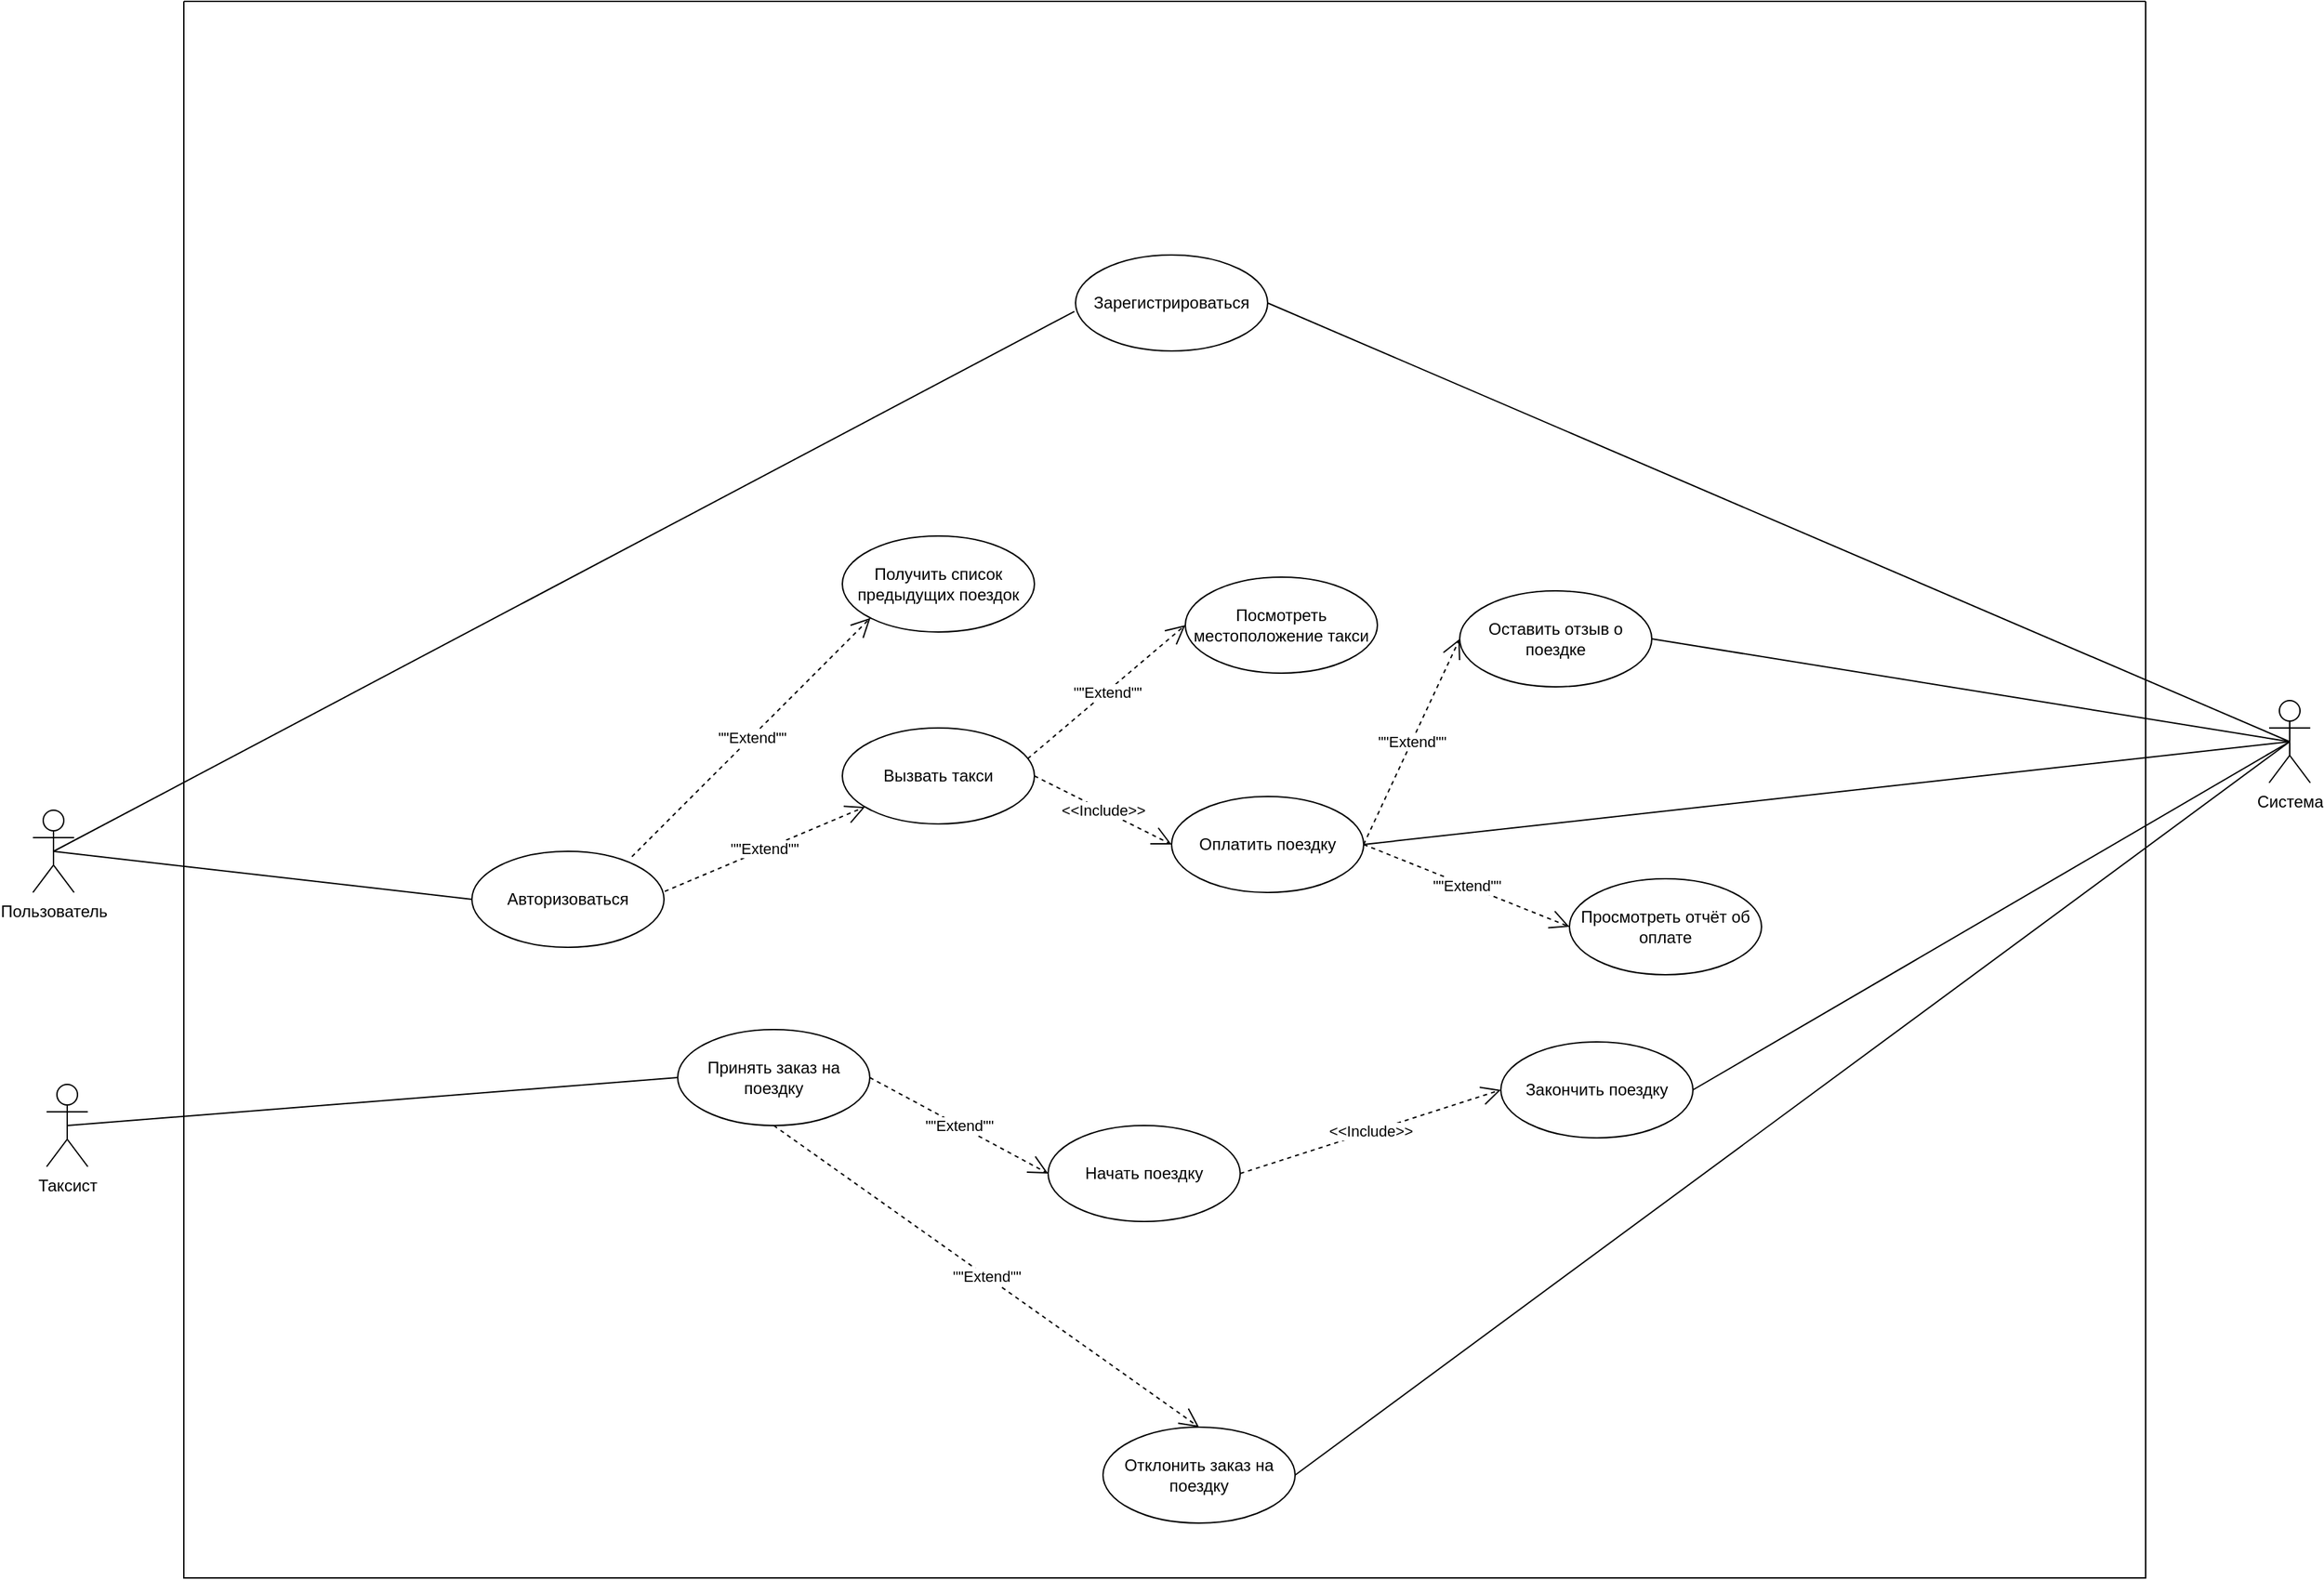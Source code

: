 <mxfile version="22.0.4" type="github">
  <diagram name="Страница — 1" id="w36zMTe6NZIjlMsrZG2o">
    <mxGraphModel dx="2555" dy="958" grid="1" gridSize="10" guides="1" tooltips="1" connect="1" arrows="1" fold="1" page="1" pageScale="1" pageWidth="827" pageHeight="1169" math="0" shadow="0">
      <root>
        <mxCell id="0" />
        <mxCell id="1" parent="0" />
        <mxCell id="HUOojAvi6_j62QEI-yOp-2" value="Пользователь" style="shape=umlActor;verticalLabelPosition=bottom;verticalAlign=top;html=1;" vertex="1" parent="1">
          <mxGeometry x="-220" y="1000" width="30" height="60" as="geometry" />
        </mxCell>
        <mxCell id="HUOojAvi6_j62QEI-yOp-5" value="" style="swimlane;startSize=0;" vertex="1" parent="1">
          <mxGeometry x="-110" y="410" width="1430" height="1150" as="geometry" />
        </mxCell>
        <mxCell id="HUOojAvi6_j62QEI-yOp-41" value="Зарегистрироваться" style="ellipse;whiteSpace=wrap;html=1;" vertex="1" parent="HUOojAvi6_j62QEI-yOp-5">
          <mxGeometry x="650" y="185" width="140" height="70" as="geometry" />
        </mxCell>
        <mxCell id="HUOojAvi6_j62QEI-yOp-42" value="Авторизоваться" style="ellipse;whiteSpace=wrap;html=1;" vertex="1" parent="HUOojAvi6_j62QEI-yOp-5">
          <mxGeometry x="210" y="620" width="140" height="70" as="geometry" />
        </mxCell>
        <mxCell id="HUOojAvi6_j62QEI-yOp-43" value="Вызвать такси" style="ellipse;whiteSpace=wrap;html=1;" vertex="1" parent="HUOojAvi6_j62QEI-yOp-5">
          <mxGeometry x="480" y="530" width="140" height="70" as="geometry" />
        </mxCell>
        <mxCell id="HUOojAvi6_j62QEI-yOp-47" value="&quot;&quot;Extend&quot;&quot;" style="endArrow=open;endSize=12;dashed=1;html=1;rounded=0;exitX=1.004;exitY=0.417;exitDx=0;exitDy=0;exitPerimeter=0;" edge="1" parent="HUOojAvi6_j62QEI-yOp-5" source="HUOojAvi6_j62QEI-yOp-42" target="HUOojAvi6_j62QEI-yOp-43">
          <mxGeometry width="160" relative="1" as="geometry">
            <mxPoint x="370" y="627" as="sourcePoint" />
            <mxPoint x="461" y="620" as="targetPoint" />
          </mxGeometry>
        </mxCell>
        <mxCell id="HUOojAvi6_j62QEI-yOp-49" value="Принять заказ на поездку" style="ellipse;whiteSpace=wrap;html=1;" vertex="1" parent="HUOojAvi6_j62QEI-yOp-5">
          <mxGeometry x="360" y="750" width="140" height="70" as="geometry" />
        </mxCell>
        <mxCell id="HUOojAvi6_j62QEI-yOp-53" value="Отклонить заказ на поездку" style="ellipse;whiteSpace=wrap;html=1;" vertex="1" parent="HUOojAvi6_j62QEI-yOp-5">
          <mxGeometry x="670" y="1040" width="140" height="70" as="geometry" />
        </mxCell>
        <mxCell id="HUOojAvi6_j62QEI-yOp-57" value="&quot;&quot;Extend&quot;&quot;" style="endArrow=open;endSize=12;dashed=1;html=1;rounded=0;exitX=0.5;exitY=1;exitDx=0;exitDy=0;entryX=0.5;entryY=0;entryDx=0;entryDy=0;" edge="1" parent="HUOojAvi6_j62QEI-yOp-5" source="HUOojAvi6_j62QEI-yOp-49" target="HUOojAvi6_j62QEI-yOp-53">
          <mxGeometry width="160" relative="1" as="geometry">
            <mxPoint x="540" y="820" as="sourcePoint" />
            <mxPoint x="626" y="871" as="targetPoint" />
          </mxGeometry>
        </mxCell>
        <mxCell id="HUOojAvi6_j62QEI-yOp-58" value="Начать поездку" style="ellipse;whiteSpace=wrap;html=1;" vertex="1" parent="HUOojAvi6_j62QEI-yOp-5">
          <mxGeometry x="630" y="820" width="140" height="70" as="geometry" />
        </mxCell>
        <mxCell id="HUOojAvi6_j62QEI-yOp-59" value="Закончить поездку" style="ellipse;whiteSpace=wrap;html=1;" vertex="1" parent="HUOojAvi6_j62QEI-yOp-5">
          <mxGeometry x="960" y="759" width="140" height="70" as="geometry" />
        </mxCell>
        <mxCell id="HUOojAvi6_j62QEI-yOp-60" value="&quot;&quot;Extend&quot;&quot;" style="endArrow=open;endSize=12;dashed=1;html=1;rounded=0;exitX=1;exitY=0.5;exitDx=0;exitDy=0;entryX=0;entryY=0.5;entryDx=0;entryDy=0;" edge="1" parent="HUOojAvi6_j62QEI-yOp-5" source="HUOojAvi6_j62QEI-yOp-49" target="HUOojAvi6_j62QEI-yOp-58">
          <mxGeometry width="160" relative="1" as="geometry">
            <mxPoint x="550" y="880" as="sourcePoint" />
            <mxPoint x="678" y="820" as="targetPoint" />
          </mxGeometry>
        </mxCell>
        <mxCell id="HUOojAvi6_j62QEI-yOp-61" value="&amp;lt;&amp;lt;Include&amp;gt;&amp;gt;" style="endArrow=open;endSize=12;dashed=1;html=1;rounded=0;exitX=1;exitY=0.5;exitDx=0;exitDy=0;entryX=0;entryY=0.5;entryDx=0;entryDy=0;" edge="1" parent="HUOojAvi6_j62QEI-yOp-5" source="HUOojAvi6_j62QEI-yOp-58" target="HUOojAvi6_j62QEI-yOp-59">
          <mxGeometry width="160" relative="1" as="geometry">
            <mxPoint x="740" y="860" as="sourcePoint" />
            <mxPoint x="868" y="800" as="targetPoint" />
          </mxGeometry>
        </mxCell>
        <mxCell id="HUOojAvi6_j62QEI-yOp-62" value="Получить список предыдущих поездок" style="ellipse;whiteSpace=wrap;html=1;" vertex="1" parent="HUOojAvi6_j62QEI-yOp-5">
          <mxGeometry x="480" y="390" width="140" height="70" as="geometry" />
        </mxCell>
        <mxCell id="HUOojAvi6_j62QEI-yOp-64" value="&quot;&quot;Extend&quot;&quot;" style="endArrow=open;endSize=12;dashed=1;html=1;rounded=0;exitX=0.833;exitY=0.055;exitDx=0;exitDy=0;exitPerimeter=0;entryX=0;entryY=1;entryDx=0;entryDy=0;" edge="1" parent="HUOojAvi6_j62QEI-yOp-5" source="HUOojAvi6_j62QEI-yOp-42" target="HUOojAvi6_j62QEI-yOp-62">
          <mxGeometry width="160" relative="1" as="geometry">
            <mxPoint x="300" y="620" as="sourcePoint" />
            <mxPoint x="445" y="559" as="targetPoint" />
          </mxGeometry>
        </mxCell>
        <mxCell id="HUOojAvi6_j62QEI-yOp-66" value="&quot;&quot;Extend&quot;&quot;" style="endArrow=open;endSize=12;dashed=1;html=1;rounded=0;exitX=0.965;exitY=0.32;exitDx=0;exitDy=0;exitPerimeter=0;entryX=0;entryY=0.5;entryDx=0;entryDy=0;" edge="1" parent="HUOojAvi6_j62QEI-yOp-5" source="HUOojAvi6_j62QEI-yOp-43" target="HUOojAvi6_j62QEI-yOp-67">
          <mxGeometry width="160" relative="1" as="geometry">
            <mxPoint x="642.5" y="561" as="sourcePoint" />
            <mxPoint x="720" y="465" as="targetPoint" />
          </mxGeometry>
        </mxCell>
        <mxCell id="HUOojAvi6_j62QEI-yOp-67" value="Посмотреть местоположение такси" style="ellipse;whiteSpace=wrap;html=1;" vertex="1" parent="HUOojAvi6_j62QEI-yOp-5">
          <mxGeometry x="730" y="420" width="140" height="70" as="geometry" />
        </mxCell>
        <mxCell id="HUOojAvi6_j62QEI-yOp-68" value="Оплатить поездку" style="ellipse;whiteSpace=wrap;html=1;" vertex="1" parent="HUOojAvi6_j62QEI-yOp-5">
          <mxGeometry x="720" y="580" width="140" height="70" as="geometry" />
        </mxCell>
        <mxCell id="HUOojAvi6_j62QEI-yOp-70" value="&amp;lt;&amp;lt;Include&amp;gt;&amp;gt;" style="endArrow=open;endSize=12;dashed=1;html=1;rounded=0;exitX=1;exitY=0.5;exitDx=0;exitDy=0;entryX=0;entryY=0.5;entryDx=0;entryDy=0;" edge="1" parent="HUOojAvi6_j62QEI-yOp-5" source="HUOojAvi6_j62QEI-yOp-43" target="HUOojAvi6_j62QEI-yOp-68">
          <mxGeometry width="160" relative="1" as="geometry">
            <mxPoint x="600" y="680" as="sourcePoint" />
            <mxPoint x="730" y="770" as="targetPoint" />
          </mxGeometry>
        </mxCell>
        <mxCell id="HUOojAvi6_j62QEI-yOp-71" value="Оставить отзыв о поездке" style="ellipse;whiteSpace=wrap;html=1;" vertex="1" parent="HUOojAvi6_j62QEI-yOp-5">
          <mxGeometry x="930" y="430" width="140" height="70" as="geometry" />
        </mxCell>
        <mxCell id="HUOojAvi6_j62QEI-yOp-72" value="&quot;&quot;Extend&quot;&quot;" style="endArrow=open;endSize=12;dashed=1;html=1;rounded=0;exitX=1;exitY=0.5;exitDx=0;exitDy=0;entryX=0;entryY=0.5;entryDx=0;entryDy=0;" edge="1" parent="HUOojAvi6_j62QEI-yOp-5" source="HUOojAvi6_j62QEI-yOp-68" target="HUOojAvi6_j62QEI-yOp-71">
          <mxGeometry width="160" relative="1" as="geometry">
            <mxPoint x="900" y="530" as="sourcePoint" />
            <mxPoint x="1015" y="433" as="targetPoint" />
          </mxGeometry>
        </mxCell>
        <mxCell id="HUOojAvi6_j62QEI-yOp-73" value="Просмотреть отчёт об оплате" style="ellipse;whiteSpace=wrap;html=1;" vertex="1" parent="HUOojAvi6_j62QEI-yOp-5">
          <mxGeometry x="1010" y="640" width="140" height="70" as="geometry" />
        </mxCell>
        <mxCell id="HUOojAvi6_j62QEI-yOp-74" value="&quot;&quot;Extend&quot;&quot;" style="endArrow=open;endSize=12;dashed=1;html=1;rounded=0;exitX=1;exitY=0.5;exitDx=0;exitDy=0;entryX=0;entryY=0.5;entryDx=0;entryDy=0;" edge="1" parent="HUOojAvi6_j62QEI-yOp-5" source="HUOojAvi6_j62QEI-yOp-68" target="HUOojAvi6_j62QEI-yOp-73">
          <mxGeometry width="160" relative="1" as="geometry">
            <mxPoint x="890" y="650" as="sourcePoint" />
            <mxPoint x="980" y="550" as="targetPoint" />
          </mxGeometry>
        </mxCell>
        <mxCell id="HUOojAvi6_j62QEI-yOp-44" value="" style="endArrow=none;html=1;rounded=0;exitX=0.5;exitY=0.5;exitDx=0;exitDy=0;exitPerimeter=0;entryX=-0.006;entryY=0.588;entryDx=0;entryDy=0;entryPerimeter=0;" edge="1" parent="1" source="HUOojAvi6_j62QEI-yOp-2" target="HUOojAvi6_j62QEI-yOp-41">
          <mxGeometry width="50" height="50" relative="1" as="geometry">
            <mxPoint x="-50" y="970" as="sourcePoint" />
            <mxPoint y="920" as="targetPoint" />
          </mxGeometry>
        </mxCell>
        <mxCell id="HUOojAvi6_j62QEI-yOp-45" value="" style="endArrow=none;html=1;rounded=0;exitX=0.5;exitY=0.5;exitDx=0;exitDy=0;exitPerimeter=0;entryX=0;entryY=0.5;entryDx=0;entryDy=0;" edge="1" parent="1" source="HUOojAvi6_j62QEI-yOp-2" target="HUOojAvi6_j62QEI-yOp-42">
          <mxGeometry width="50" height="50" relative="1" as="geometry">
            <mxPoint x="-20" y="1110" as="sourcePoint" />
            <mxPoint x="30" y="1060" as="targetPoint" />
          </mxGeometry>
        </mxCell>
        <mxCell id="HUOojAvi6_j62QEI-yOp-52" value="Таксист" style="shape=umlActor;verticalLabelPosition=bottom;verticalAlign=top;html=1;outlineConnect=0;" vertex="1" parent="1">
          <mxGeometry x="-210" y="1200" width="30" height="60" as="geometry" />
        </mxCell>
        <mxCell id="HUOojAvi6_j62QEI-yOp-54" value="" style="endArrow=none;html=1;rounded=0;exitX=0.5;exitY=0.5;exitDx=0;exitDy=0;exitPerimeter=0;entryX=0;entryY=0.5;entryDx=0;entryDy=0;" edge="1" parent="1" source="HUOojAvi6_j62QEI-yOp-52" target="HUOojAvi6_j62QEI-yOp-49">
          <mxGeometry width="50" height="50" relative="1" as="geometry">
            <mxPoint x="-10" y="1280" as="sourcePoint" />
            <mxPoint x="40" y="1230" as="targetPoint" />
          </mxGeometry>
        </mxCell>
        <mxCell id="HUOojAvi6_j62QEI-yOp-75" value="Система" style="shape=umlActor;verticalLabelPosition=bottom;verticalAlign=top;html=1;" vertex="1" parent="1">
          <mxGeometry x="1410" y="920" width="30" height="60" as="geometry" />
        </mxCell>
        <mxCell id="HUOojAvi6_j62QEI-yOp-78" value="" style="endArrow=none;html=1;rounded=0;exitX=1;exitY=0.5;exitDx=0;exitDy=0;entryX=0.5;entryY=0.5;entryDx=0;entryDy=0;entryPerimeter=0;" edge="1" parent="1" source="HUOojAvi6_j62QEI-yOp-41" target="HUOojAvi6_j62QEI-yOp-75">
          <mxGeometry width="50" height="50" relative="1" as="geometry">
            <mxPoint x="580" y="670" as="sourcePoint" />
            <mxPoint x="630" y="620" as="targetPoint" />
          </mxGeometry>
        </mxCell>
        <mxCell id="HUOojAvi6_j62QEI-yOp-79" value="" style="endArrow=none;html=1;rounded=0;exitX=1;exitY=0.5;exitDx=0;exitDy=0;entryX=0.5;entryY=0.5;entryDx=0;entryDy=0;entryPerimeter=0;" edge="1" parent="1" source="HUOojAvi6_j62QEI-yOp-59" target="HUOojAvi6_j62QEI-yOp-75">
          <mxGeometry width="50" height="50" relative="1" as="geometry">
            <mxPoint x="1120" y="1180" as="sourcePoint" />
            <mxPoint x="1170" y="1130" as="targetPoint" />
          </mxGeometry>
        </mxCell>
        <mxCell id="HUOojAvi6_j62QEI-yOp-80" value="" style="endArrow=none;html=1;rounded=0;exitX=1;exitY=0.5;exitDx=0;exitDy=0;entryX=0.5;entryY=0.5;entryDx=0;entryDy=0;entryPerimeter=0;" edge="1" parent="1" source="HUOojAvi6_j62QEI-yOp-68" target="HUOojAvi6_j62QEI-yOp-75">
          <mxGeometry width="50" height="50" relative="1" as="geometry">
            <mxPoint x="1010" y="1010" as="sourcePoint" />
            <mxPoint x="1060" y="960" as="targetPoint" />
          </mxGeometry>
        </mxCell>
        <mxCell id="HUOojAvi6_j62QEI-yOp-81" value="" style="endArrow=none;html=1;rounded=0;exitX=1;exitY=0.5;exitDx=0;exitDy=0;entryX=0.5;entryY=0.5;entryDx=0;entryDy=0;entryPerimeter=0;" edge="1" parent="1" source="HUOojAvi6_j62QEI-yOp-71" target="HUOojAvi6_j62QEI-yOp-75">
          <mxGeometry width="50" height="50" relative="1" as="geometry">
            <mxPoint x="1080" y="950" as="sourcePoint" />
            <mxPoint x="1130" y="900" as="targetPoint" />
          </mxGeometry>
        </mxCell>
        <mxCell id="HUOojAvi6_j62QEI-yOp-82" value="" style="endArrow=none;html=1;rounded=0;exitX=1;exitY=0.5;exitDx=0;exitDy=0;entryX=0.5;entryY=0.5;entryDx=0;entryDy=0;entryPerimeter=0;" edge="1" parent="1" source="HUOojAvi6_j62QEI-yOp-53" target="HUOojAvi6_j62QEI-yOp-75">
          <mxGeometry width="50" height="50" relative="1" as="geometry">
            <mxPoint x="870" y="1430" as="sourcePoint" />
            <mxPoint x="920" y="1380" as="targetPoint" />
          </mxGeometry>
        </mxCell>
      </root>
    </mxGraphModel>
  </diagram>
</mxfile>
